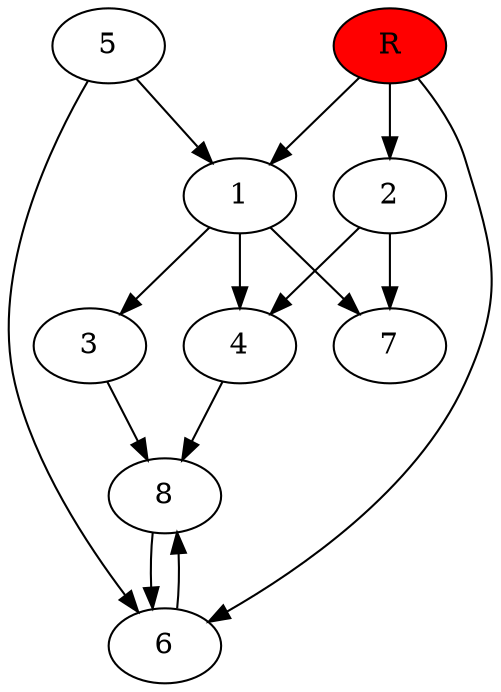 digraph prb20560 {
	1
	2
	3
	4
	5
	6
	7
	8
	R [fillcolor="#ff0000" style=filled]
	1 -> 3
	1 -> 4
	1 -> 7
	2 -> 4
	2 -> 7
	3 -> 8
	4 -> 8
	5 -> 1
	5 -> 6
	6 -> 8
	8 -> 6
	R -> 1
	R -> 2
	R -> 6
}
